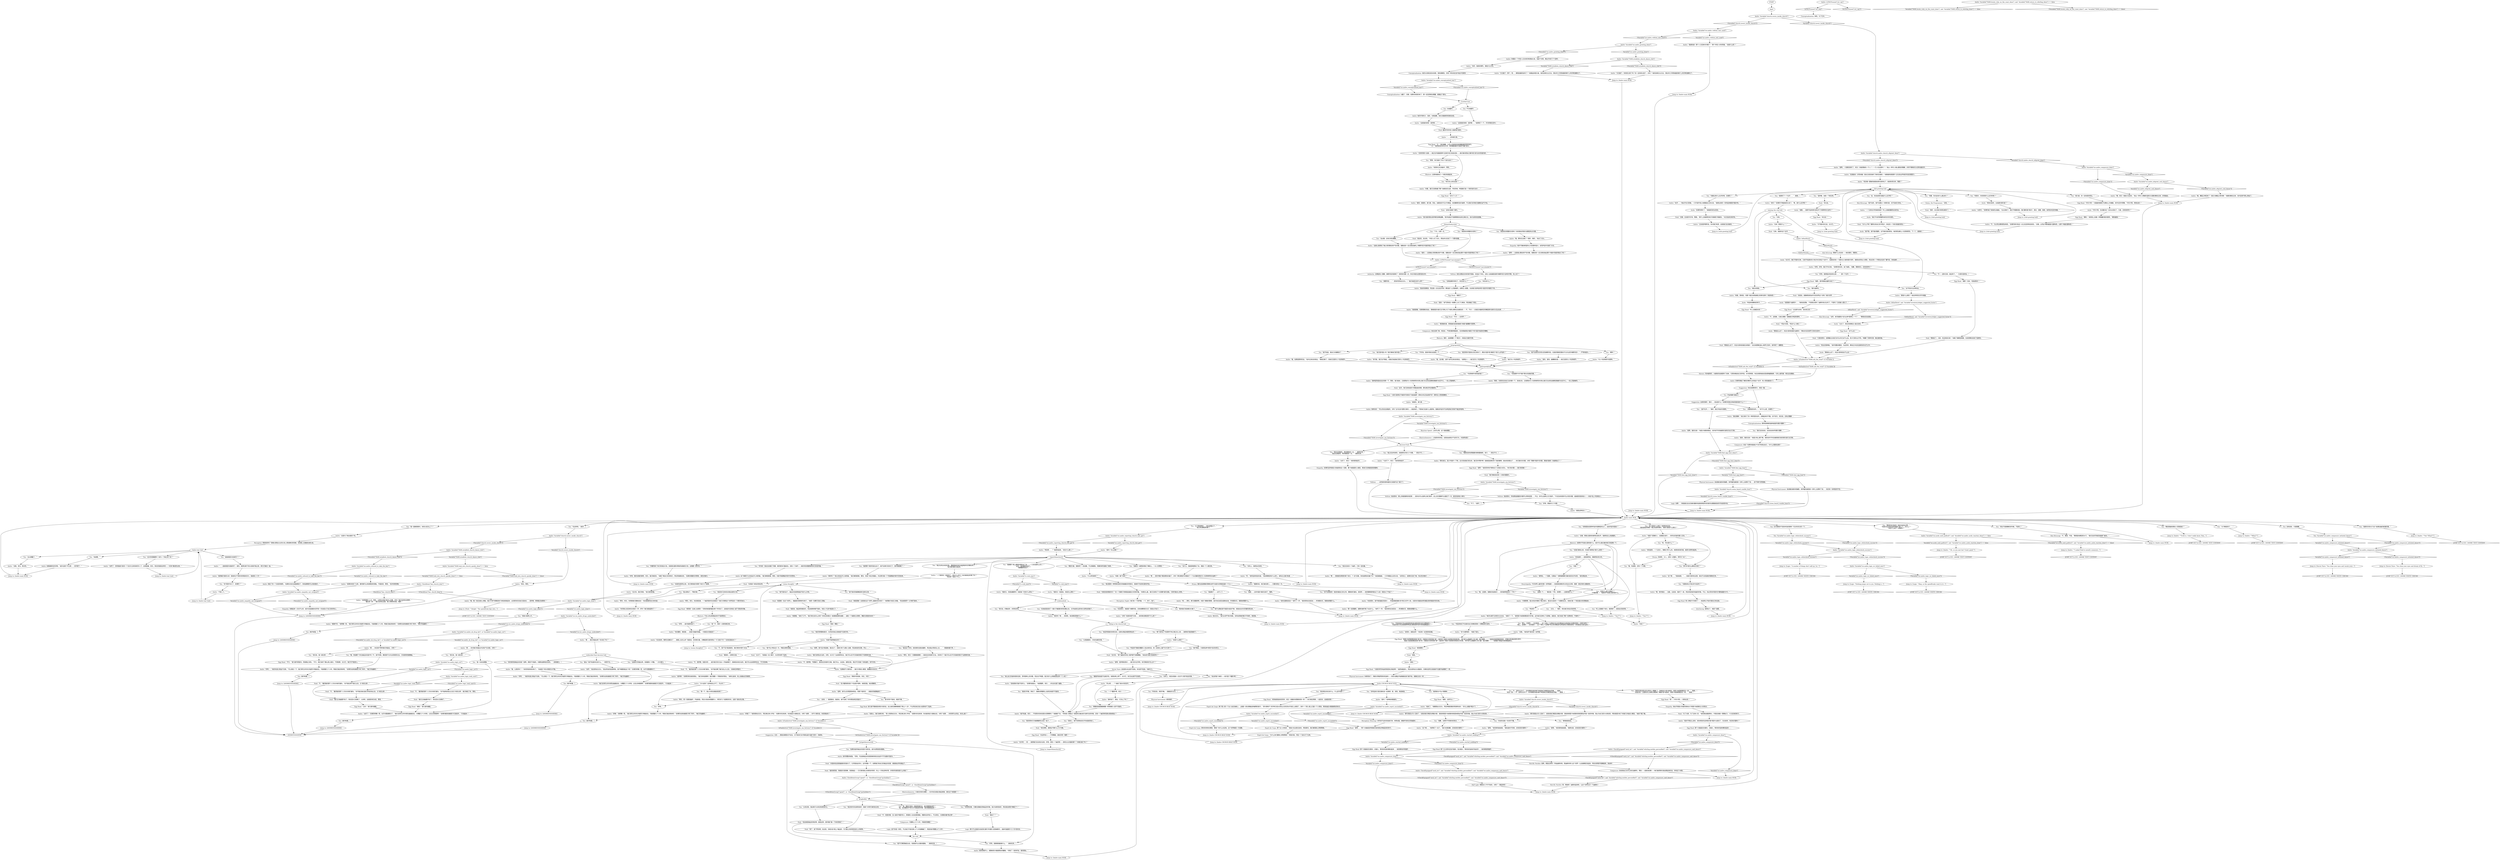 # ICE / ANDRE
# Talking to the speedfreaks' leader
# ==================================================
digraph G {
	  0 [label="START"];
	  1 [label="input"];
	  2 [label="Andre: “拜托，老兄。你得替我们跟她谈谈！”他试图掩饰自己的失望。"];
	  3 [label="Andre: “哦，那你见过她了？很好，很好。”他点了点头。"];
	  4 [label="Andre: “那……你对我们的副业并没有产生动摇，对吧？”"];
	  5 [label="You: “我想好了一个名字……”（继续。）"];
	  6 [label="Acele: “就像……我想不起来俱乐部名字了的那种失忆症吗？”"];
	  7 [label="Acele: “安德烈想多了，”拿着麦克的女孩说。"];
	  8 [label="Acele: “那就这么定了。欢迎大家来到极乐迪斯科！”舞池沐浴在紫罗兰色的光线中。"];
	  9 [label="You: “我们应该谈谈，应该谈谈你所谓的‘跳舞’。”"];
	  10 [label="Egg Head: “为我的伊苏林迪老铁团来点噪音啊！”他把音量调大，然后会意地点头看着你，仿佛你显然已经按捺不住要开始跳舞了一样。"];
	  11 [label="You: 也许事情并不是你听到的那样？花点时间分析一下。"];
	  12 [label="You: Variable[\"ice.andre_logic_whitecheck_success\"]"];
	  13 [label="Variable[\"ice.andre_logic_whitecheck_success\"]", shape=diamond];
	  14 [label="!(Variable[\"ice.andre_logic_whitecheck_success\"])", shape=diamond];
	  15 [label="You: “我一直都很想问，你的头发怎么了？”"];
	  16 [label="Jump to: [Andre: \"\"Mhm?\"\"]"];
	  17 [label="Egg Head: 那个大头青年还在盯着你，轻点着头，等待你的身体开始动作……他的期望很强烈……"];
	  18 [label="Andre: Variable[\"TASK.investigate_sea_fortress\"]"];
	  19 [label="Variable[\"TASK.investigate_sea_fortress\"]", shape=diamond];
	  20 [label="!(Variable[\"TASK.investigate_sea_fortress\"])", shape=diamond];
	  21 [label="drughubbo"];
	  22 [label="Noid: “归来，我喜欢这个名字。”"];
	  23 [label="Andre: IsTaskActive(\"TASK.ask_the_wind\")--[[ Variable[ ]]"];
	  24 [label="IsTaskActive(\"TASK.ask_the_wind\")--[[ Variable[ ]]", shape=diamond];
	  25 [label="!(IsTaskActive(\"TASK.ask_the_wind\")--[[ Variable[ ]])", shape=diamond];
	  26 [label="You: “据我所知他是不会离开的。他很会爬上爬下，伙计们，你们永远抓不住他的。”"];
	  27 [label="Andre: “什么样的麻烦？”"];
	  28 [label="Andre: “是啊，他可以在塔里爬来爬去。而那个程序员……她喜欢阳极舞曲吗？”"];
	  29 [label="Andre: “狂喜振动！非常卓越！我也已经安装好了新的压缩机！”他看着角落里那个正在发出声响的夺目的黑匣子。"];
	  30 [label="Andre: “再见，警官。”"];
	  31 [label="Andre: “我们还得花点时间把设备搬进去，大概要几个小时吧。之后过来看看啊！”安德烈朝其他瘾君子们招招手。“行动起来！”"];
	  32 [label="You: “爱凡客，你一定有很多想法。”"];
	  33 [label="Jump to: [club greeting hub]"];
	  34 [label="Jump to: [club greeting hub]"];
	  35 [label="Conceptualization: 他的头发相当有未来感，很有侵略性。你有一种未来应该*如此*的感觉……"];
	  36 [label="You: “哪种？”"];
	  37 [label="Egg Head: “大家只是想在不被惊吓的情况下放些磁带！那地方的正弦波很不好！那样没人愿意跳舞的。”"];
	  38 [label="Andre: “拜托老兄，至少*考虑*一下吧。这关系到我们的生命，我们的*梦想*啊！我相信如果你听了我的解释，就会改变看法了……你们喜欢问问题，对吧？警察*热爱*问问题，那就问我吧！你就明白了！”"];
	  39 [label="Egg Head: “佩里卡纳西斯教堂是有*爱*的！阳极音乐同样很有*爱*！我获得了佩里卡纳西斯老铁团的爱，*爱*是可以超越死亡的力量！我们跳舞！！！”他使劲地摇晃着录音机，好像在测试能否把它弄坏。\n“佩里卡纳西斯教堂是有*爱*的！阳极音乐同样很有*爱*！我获得了佩里卡纳西斯老铁团伙们的爱，*爱*是可以超越死亡的力量！我们跳舞！！！”他随着节奏猛烈地挥舞着拳头。"];
	  40 [label="Andre: “我本不想这么说的，但你用别的话来暗示我*真是*太差劲了。无论如何，你还有问题吗？”"];
	  41 [label="You: “他们是外国人吗？我打赌他们是外国人。”"];
	  42 [label="Andre: “他们令人*毛骨悚然*。”"];
	  43 [label="Andre: Variable[\"TASK.look_into_church_spooks_done\"] == false"];
	  44 [label="Variable[\"TASK.look_into_church_spooks_done\"] == false", shape=diamond];
	  45 [label="!(Variable[\"TASK.look_into_church_spooks_done\"] == false)", shape=diamond];
	  46 [label="Andre: “当然了，否则我就只是另一个没文化没有钱的穷人了。这很普遍，老兄。现在的我是这样的——*还有*激进的尖刺。”"];
	  47 [label="Andre: “不是二十。”"];
	  48 [label="Andre: Variable[\"church.ravers_inside_church\"]"];
	  49 [label="Variable[\"church.ravers_inside_church\"]", shape=diamond];
	  50 [label="!(Variable[\"church.ravers_inside_church\"])", shape=diamond];
	  51 [label="Jump to: [Savoir Faire: \"You close your eyes and vacate your...\"]"];
	  52 [label="Andre: “你知道的，一个主持人，喊喊口号什么的。他很有表演天赋。能把大家带动起来。”"];
	  53 [label="Andre: Variable[\"TASK.find_egg_beat\"]"];
	  54 [label="Variable[\"TASK.find_egg_beat\"]", shape=diamond];
	  55 [label="!(Variable[\"TASK.find_egg_beat\"])", shape=diamond];
	  56 [label="Andre: “嘿，老兄！很高兴见到你。”他以一种令人费解的温和方式朝你舞动过来，非常尴尬。"];
	  57 [label="Andre: “哦老兄！他是谁，你是怎么想的？”"];
	  58 [label="Jump to: [reportthinechurch]"];
	  59 [label="You: “老实话，好像还好。非常有灵性。”"];
	  60 [label="You: “教堂方面，我取得了一些进展，不过很缓慢。苏娜的研究遇到了麻烦。”"];
	  61 [label="Andre: “你就不能把她赶走吗？”"];
	  62 [label="Andre: “你是什么意思？”"];
	  63 [label="Egg Head: 爱凡客不敢相信你刚才说的话。这让他的演奏稍微慢了那么*一点*，不过然后他又如火如荼地干了起来。"];
	  64 [label="You: “这对你很重要吗？成为一个独立的个体？”"];
	  65 [label="You: “我不确定，只是把这种*感觉*告诉你而已。”"];
	  66 [label="You: “一个*蟹男*啊，老兄！！！”"];
	  67 [label="Andre: “我听到了，朋友，它怎么了吗？”"];
	  68 [label="Noid: “不。”戴项链的那个人冷冰冰地盯着你。“你不能再承诺过之后又‘改变主意’，我们相信了你，警官。”"];
	  69 [label="Andre: “太现代，”安德烈摇了摇他的尖脑袋。“也太讽刺了。我们不需要讽刺，我们要的是*真实*。真实、准确、美丽，如同狂欢后的清晨。”"];
	  70 [label="Egg Head: “硬核！”他的脸上挂着一种愚蠢的胜利微笑。“硬核最强！”"];
	  71 [label="Andre: “一个没有名字的秘密组织？听上去像是蟹男会说的话。”"];
	  72 [label="Noid: “为什么不呢？蟹男也有自己的*想法*，来自另一个意识层面的想法！”"];
	  73 [label="Andre: “可不能叫失忆症，伙计们。”"];
	  74 [label="Egg Head: “失忆症！”"];
	  75 [label="Andre: “那是什么意思？”他在砰砰的乐声中喊着。"];
	  76 [label="Noid: “没错，应该是*你*来，警探。”脖子上挂着黄色珠子的瘾君子看着你。“对正弦波也有好处。”"];
	  77 [label="You: “麻醉剂狂……”（若有所思地点点头。）“我们到底在说什么啊？”"];
	  78 [label="Noid: “这地方就是个粪坑。”"];
	  79 [label="You: “别再装模作样的了。你在说什么？”"];
	  80 [label="Physical Instrument: 你感觉到了，阳极与阴极贯穿你的身体——你的大脚趾开始随着低音打着节拍，就像在试水一样……"];
	  81 [label="You: “我没明白你在说什么。什么是*老铁*？”"];
	  82 [label="You: “你听起来只是在随机说一些事情：爱、老铁、制造噪音。”"];
	  83 [label="Jump to: [Andre CHURCH BEAT HUB]"];
	  84 [label="Jump to: [Andre CHURCH BEAT HUB]"];
	  85 [label="Andre: “在那里要小心点，警官。记得告诉我们是怎么回事，好吗？我们会待在这里的。”\n“像往常一样——我们会待在这里。耐心地等待消息。哦耶！”"];
	  86 [label="Jump to: [Andre main HUB]"];
	  87 [label="Jump to: [Andre main HUB]"];
	  88 [label="ANDREENDSHERE"];
	  89 [label="Andre: Variable[\"ice.andre_empathy_not_resigned\"]"];
	  90 [label="Variable[\"ice.andre_empathy_not_resigned\"]", shape=diamond];
	  91 [label="!(Variable[\"ice.andre_empathy_not_resigned\"])", shape=diamond];
	  92 [label="Andre: “哦，哦！你应该拿上钥匙。我们不得不把教堂的门用挂锁锁起来，以防更多的流浪汉混进去……诺伊德，把钥匙交给警官！”"];
	  93 [label="You: “你*究竟*多大了，安德烈？”"];
	  94 [label="You: “苏娜同意了你们的夜店计划，但我答应要先帮她完成她的计划，这需要一些时间。”"];
	  95 [label="You: “没什么，我就是随便走了走，里面一个人都没有。”"];
	  96 [label="Jump to: [Andre main HUB]"];
	  97 [label="Suggestion: 记住——那座岛哪里也不会去。又不是说它会*扬帆远航*或者*消失*。别紧张。"];
	  98 [label="Egg Head: “哦耶！归来，*回到原地*！”"];
	  99 [label="Jump to: [Logic: \"Okay, so the speedfreaks want to st...\"]"];
	  100 [label="Andre: “呃……拜托，那只是蟹男啊。你是个勇敢的警察，或许你应该回去跟他谈谈。弄清楚状况，看看他想要什么。”"];
	  101 [label="Andre: 他环顾整间帐篷。“哎呀，可这座毒品实验室是维持夜总会运作*不可或缺*的部分。”"];
	  102 [label="You: “她不喜欢阳极舞蹈俱乐部的主意。”"];
	  103 [label="Andre: “不，诺伊德。他是对的……或许我们的方法从一开始就错了。我相信会有办法的，我们可以达成某种协议，不打扰到她。”"];
	  104 [label="You: “我不太确定是不是因为低音不够，但我会去问问苏娜的想法的。”"];
	  105 [label="Egg Head: 男人神秘兮兮地笑了——他选择让节拍代替自己的话语。"];
	  106 [label="Andre: “是啊——这是侵占教会财产的问题。我敢说你一定注意到海边那片*毒枭*的废弃窝点了吧？”"];
	  107 [label="Egg Head: “不行。”爱凡客环顾室内，笑容随之消失。“不行，咱们说好了要以真心相对，干得纯粹。伙计们，咱们可不能变心。”"];
	  108 [label="Egg Head: “认命！”爱凡客叫嚷着。"];
	  109 [label="You: “等一下，我以为现在就能拿到呢？”"];
	  110 [label="You: “苏娜，你对此有什么看法吗？”"];
	  111 [label="Noid: “你是说，就像德洛莉丝时代的世界这个词吗？极乐世界……”"];
	  112 [label="Acele: “但是极乐*迪斯科*……”她有些犹豫。“不是很古怪吗？迪斯科有点过时了，不是吗？已经被人遗忘了。”"];
	  113 [label="Egg Head: “听上去像是未来！”"];
	  114 [label="Andre: “现在唯一要做的就是给俱乐部命名了。能请你赏光吗，警探？”"];
	  115 [label="Andre: “我为我的朋友诺伊德的臭嘴道歉。*我*知道这不是跟警察说话的正确方式。他对当局有些抵触。”"];
	  116 [label="Andre: “更遗憾的是，那里面的混混和瘾君子都是*最糟糕*的那种。”"];
	  117 [label="Egg Head: “爱是硬核！”"];
	  118 [label="You: “抱歉，法律并不同意你的观点。”"];
	  119 [label="prepreprebuh"];
	  120 [label="You: “我不知道，我自己也嗑糊涂了……”"];
	  121 [label="Jump to: [Andre: \"\"Yes?\"\"]"];
	  122 [label="Andre: “那可真是太令人沮丧了。当我说我们期望法律能对爱、团结和佩里卡纳西斯老铁团更加开放一些的时候，我以为自己是为大家说的。特别是因为有了你我们才能进入教堂。”他四下看了看。"];
	  123 [label="Jump to: [Andre main HUB]"];
	  124 [label="Andre: “我跟你说，他们就在那儿……只要你再去一次。”"];
	  125 [label="Andre: Variable[\"TASK.investigate_sea_fortress\"]"];
	  126 [label="Variable[\"TASK.investigate_sea_fortress\"]", shape=diamond];
	  127 [label="!(Variable[\"TASK.investigate_sea_fortress\"])", shape=diamond];
	  128 [label="You: “我把那个程序员赶出去了，她不会再打扰你们了。是时候跳舞了！”"];
	  129 [label="Andre: “真的吗？”他从未如此开心地笑着。“我们都很感激，警官。你是个真正的盟友，并且预示着一个*阳极舞曲*新时代的到来。”"];
	  130 [label="Noid: “你真是个疯狂的狗杂种。”"];
	  131 [label="Andre: “又见面了。你改变主意了吗？你一定改变主意了，对吗？”他的发梢又尖又白，漂白剂几乎把他面前镜子上的牙刷溶解光了。"];
	  132 [label="You: “从表面看来，只有劝诫和祈祷。”"];
	  133 [label="Noid: “凡客说得对，如果嫌太长他们也可以叫它永不止战。至少它很与众不同，*唤醒*了某种东西，象征着凯旋。”"];
	  134 [label="You: 开始用脚打着拍子。"];
	  135 [label="Andre: 他的手掌有力，湿润，也很温暖。他在试着展现和激发自信。"];
	  136 [label="You: “我之后会考虑的，但我想先问你几个问题。”（现在不行。）"];
	  137 [label="Andre: “就是这种劲头！”"];
	  138 [label="Esprit de Corps: 那个女人对他说：“很高兴在这里见到你，特别顾问。我们都很担心荣誉警督。”"];
	  139 [label="Andre: “是啊。”他忧郁地耸耸肩。“我想也是，还有别的问题吗？”"];
	  140 [label="Andre: Variable[\"ice.andre_refused_to_take_the_key\"]"];
	  141 [label="Variable[\"ice.andre_refused_to_take_the_key\"]", shape=diamond];
	  142 [label="!(Variable[\"ice.andre_refused_to_take_the_key\"])", shape=diamond];
	  143 [label="Andre: “我想展示我的头发：我他妈才不管你觉得我有多大，我就是二十岁！”"];
	  144 [label="Andre: “嗯……但她就在那里的某个地方，*一定*没错。你检查那些机器了吗？”他歪着脑袋，一只手摸着尖尖的头发。“总而言之，如果你见到了她，务必告诉我们……”"];
	  145 [label="Andre: Variable[\"ice.andre_logic_wc_failed_once\"]"];
	  146 [label="Variable[\"ice.andre_logic_wc_failed_once\"]", shape=diamond];
	  147 [label="!(Variable[\"ice.andre_logic_wc_failed_once\"])", shape=diamond];
	  148 [label="Logic: 那只不过是因为你经常沉醉于所谓的‘优质麻醉剂’。戒掉可能要花*几个月*的时间。"];
	  149 [label="Composure: 说话？如果你能通过*行动*来表达自己，为什么还要说话呢？"];
	  150 [label="decision1hub"];
	  151 [label="Kim Kitsuragi: 警督什么也没说——他在看你，观察你。"];
	  152 [label="Noid: “*而且*还短。*而且*让人难忘！”"];
	  153 [label="Kim Kitsuragi: “当然，他可能要在*复仇女神*里挣扎一下了……”警督自言自语到。"];
	  154 [label="You: “我不打算把她赶出去，但是我可以试着说服她。”（继续任务。）"];
	  155 [label="Jump to: [Andre: \"\"Oh, so you met her? Good, good.\"\"]"];
	  156 [label="Egg Head: 那个大脑袋还在看你，点着头，等待你的身体舞动起来……"];
	  157 [label="Jump to: [Andre main HUB]"];
	  158 [label="Andre: “真的吗？嗯……有意思。他在教堂里做什么？”"];
	  159 [label="You: “别担心，我不觉得他会在乎你或者其他人。”"];
	  160 [label="Rhetoric: 不走心的出售看起来并不值得购买。"];
	  161 [label="Physical Instrument: 感觉很好。"];
	  162 [label="Andre: Variable[\"ice.andre_altgreet_cool_dance\"]"];
	  163 [label="Variable[\"ice.andre_altgreet_cool_dance\"]", shape=diamond];
	  164 [label="!(Variable[\"ice.andre_altgreet_cool_dance\"])", shape=diamond];
	  165 [label="Andre: “你好，我是安德烈，很高兴认识你。”"];
	  166 [label="Composure: 他往后靠了靠，用坚定、严肃的眼神看着你，任你想象那些*瘾君子*和*混混*到底有多糟糕。"];
	  167 [label="Andre: “我就知道！那个人又回来问问题了！”那个年轻人对你笑着。“会是什么呢？”"];
	  168 [label="Jump to: [ANDREENDSHERE]"];
	  169 [label="You: “老实说，我一直在想……”"];
	  170 [label="Noid: “不。”戴项链的那个人冷冰冰地盯着你。“你不能在掏光我们所有的钱之后。又‘改变主意’。”"];
	  171 [label="Egg Head: “相信！”爱凡客叫嚷着。"];
	  172 [label="You: [离开帐篷。]"];
	  173 [label="You: “去做你们的副业吧，但我要分一杯羹。”（允许建立。）"];
	  174 [label="Andre: “哦，认真的吗？！”你的笑容渐渐消失了。“你就是个彻头彻尾的大坏蛋。”"];
	  175 [label="club greeting hub"];
	  176 [label="You: （观察他的动作。）“你干什么呢，安德烈？”"];
	  177 [label="Andre: “还有阿西尔·伯格——她正在外面做某种*正经的*前卫音波试验——我们喜欢把自己看作是‘音乐派对的组织者’。”"];
	  178 [label="Andre: “我很遗憾，但事情确实如此。遗憾是因为我们正打算让马丁内斯以拥有全加姆洛克——不，不对——全瑞瓦肖最疯狂的舞蹈俱乐部的方式出名呢……”"];
	  179 [label="Andre: “警官，你真的应该自己去判断一下。但请记住，正是那些令人毛骨悚然的东西让我们无法将这座教堂重建为社区中心，一处心灵避难所。”"];
	  180 [label="You: “好吧，那就问几个问题……”"];
	  181 [label="You: “教堂的状况如何？我还没进去过呢。”\n“阿西尔告诉我说诺伊德把门锁上了。为什么？”\n“你在门上挂了一把锁吗？”"];
	  182 [label="Jump to: [Andre CHURCH BEAT HUB]"];
	  183 [label="Andre: “嗯……但你*确实*看到那些机器了，对吗？那在教堂中间摆成了一个仪式圈的那些令人毛骨悚然的水盆呢？”"];
	  184 [label="Andre: “哦老兄，你是指蟹男吗！他是谁？你有什么想法？”"];
	  185 [label="Andre: IsTHCPresent(\"art_cop\")"];
	  186 [label="IsTHCPresent(\"art_cop\")", shape=diamond];
	  187 [label="!(IsTHCPresent(\"art_cop\"))", shape=diamond];
	  188 [label="Andre: Variable[\"ice.andre_greeting_done\"]"];
	  189 [label="Variable[\"ice.andre_greeting_done\"]", shape=diamond];
	  190 [label="!(Variable[\"ice.andre_greeting_done\"])", shape=diamond];
	  191 [label="You: “爱凡客是什么情况？我想和他谈谈。”\n“我知道诺伊德有一套正弦波的理论，但爱凡客是什么情况？”"];
	  192 [label="You: “关于那座教堂……我去查看过了。”\n“我又来谈教堂的事了。”"];
	  193 [label="Jump to: [Andre main HUB]"];
	  194 [label="Noid: “对我来说这是我最喜欢的部分了。化学是如此伟大，此外想象一下，如果我们有自己的毒品实验室，就能做出所有毒品了。”"];
	  195 [label="You: “我*可以*再去试一次，带着法律的铁锤。”"];
	  196 [label="Andre: “不，诺伊德。不要锤子。我肯定还有替代方案。我们可以，比如说，做笔交易，答应不打扰她？你知道的，和平共存。”"];
	  197 [label="You: “在她完成研究之前，你们得和她共享那个地方几个星期。”"];
	  198 [label="You: “我没有时间去感觉良好，我是个非常忙碌的执法官。”"];
	  199 [label="Noid: “看到了？”"];
	  200 [label="Andre: Variable[\"TASK.locate_ruby_on_the_coast_done\"]  and  Variable[\"TASK.return_to_whirling_done\"] == false"];
	  201 [label="Variable[\"TASK.locate_ruby_on_the_coast_done\"]  and  Variable[\"TASK.return_to_whirling_done\"] == false", shape=diamond];
	  202 [label="!(Variable[\"TASK.locate_ruby_on_the_coast_done\"]  and  Variable[\"TASK.return_to_whirling_done\"] == false)", shape=diamond];
	  203 [label="Kim Kitsuragi: “不，警探。不是。”警督望向教堂的大门。“我们应该尽快赶到褴褛飞旋去。”"];
	  204 [label="Andre: “是的——这是被占领的教会财产问题。我敢说你一定注意到海边那片*毒枭*的废弃窝点了吧？”"];
	  205 [label="You: “听起来他们不会喜欢自己的教堂里有一间舞蹈俱乐部的。”"];
	  206 [label="soona thoughts"];
	  207 [label="dec hub"];
	  208 [label="undecided final decision hub"];
	  209 [label="Noid: “不。”戴项链的那个人冷冰冰地盯着你。“你不能在榨干我们之后，又‘改变主意’。”"];
	  210 [label="Andre: “好嘞！”他咧嘴一笑。“我们得花点时间才能把行李搬进去。可能需要几个小时。等我们搞定再来吧！”安德烈向其他瘾君子挥了挥手。“咱们开始搬吧！”"];
	  211 [label="Acele: “我们不会同意蟹男说的任何东西的。”"];
	  212 [label="Andre: 安德烈跳起了癫狂的舞步以庆祝这个名字，有人把音量调大了。"];
	  213 [label="You: 与他握手。"];
	  214 [label="Andre: “这是我的老铁：诺伊德……”"];
	  215 [label="Volition: 他在试图迎合你的保守程度。在他这个年纪，没有人会板着脸使用*麻醉剂狂*这样的字眼，别上当了！"];
	  216 [label="You: “我会去调查的。再多跟我说一点。”（接受任务。）\n“我会去调查的。再多跟我说一点。”（接受任务。）"];
	  217 [label="Empathy: 安德烈显然很高兴你能把他当一回事，整个帐篷里的人都是，男孩们交换着愉悦的眼神。"];
	  218 [label="Volition: 他说得对，那么多疑惑都有待回答……但你也可以选择让他们离开。这么多问题都可以留到下一次，甚至找其他人再问。"];
	  219 [label="You: “不，这样太过分了。任何理智的组织都不希望他们的教堂如此荒唐。”（继续。）\n“转念一想——不，这样太过分了。任何理智的组织都不希望他们的教堂如此荒唐。”（继续。）"];
	  220 [label="Noid: “为了大家，为了全体人员。”他的朋友握紧拳头，手里还拿着一把螺丝刀，十分支持的样子。"];
	  221 [label="Jump to: [Logic: \"A number of things don't add up. Le...\"]"];
	  222 [label="Andre: “哼。”他听起来有些失望。“但如果教堂有什么变化，请务必让我们知道……”"];
	  223 [label="You: “好消息！我设法说服了苏娜，她同意你们搬进去，但有一个条件——她的项目需要借用你们的扬声器。”"];
	  224 [label="Andre: “但他很有可能不安好心。”安德烈摇摇头。“他是蟹男，老兄……对社会也是个威胁。”"];
	  225 [label="Noid: “真遗憾！在这个世界上，我最喜欢那两样东西了。”他把一包螺钉丢进工具箱。"];
	  226 [label="justgetthisoverwith"];
	  227 [label="Noid: “不，但是你看，没人喜欢*喝酒*的人，醉酒的人总会招惹事端，想要攻击所有人。不过现在，大家都会嗑*思必得*……”"];
	  228 [label="You: “现在不是跳舞的好时候，不是吗？”"];
	  229 [label="You: “教堂里面的那些人究竟是谁？”"];
	  230 [label="Andre: “没错，那是立国党的美特拉语名字。我感觉这么说挺酷的。”"];
	  231 [label="Empathy: 他并不像他希望你认为的那样高兴，反而声音中充满了关切。"];
	  232 [label="Jump to: [ANDREENDSHERE]"];
	  233 [label="Andre: “拜托，把一切都准备好，开始制造，然后分发给有需要的人，得花好几个星期的时间。这是个漫长的过程。”"];
	  234 [label="Andre: “不，它必须比硬核更加响亮。”安德烈意识到这一点之后显得有些担忧。“没错，必须必*硬核最强*还要响亮，比那个场面还要响亮！”"];
	  235 [label="Jump to: [club greeting hub]"];
	  236 [label="Esprit de Corps: 那你的老铁在哪里，警探？你什么也没有。这个世界都是一片寂静。"];
	  237 [label="Andre: “你看，我们已经跑遍了整个加姆洛克北部，寻找场地，希望能打造一个新的音乐派对……”"];
	  238 [label="Noid: “我会的，执法官。”年轻人点了点头，把钻夹头扔进了一个塑料容器。"];
	  239 [label="Esprit de Corps: 两个男人和一个女人站在海滩上，上面是一排长期被战争摧残的房子。“菲尔德电气”的字样已经从世纪之交的滨水开发区上剥落了。其中一个男人肩上扛着一个小男孩。男孩抬起头看着褪色的标识。"];
	  240 [label="You: “事情就是如此。”"];
	  241 [label="Andre: “这个嘛……”他停顿了一会了。“我们也很抱歉，还有别的问题吗？”"];
	  242 [label="Andre: Variable[\"ice.andre_composure_initiated_dance\"]"];
	  243 [label="Variable[\"ice.andre_composure_initiated_dance\"]", shape=diamond];
	  244 [label="!(Variable[\"ice.andre_composure_initiated_dance\"])", shape=diamond];
	  245 [label="Andre: “是的，是的。最糟糕的是——他们还很令人*毛骨悚然*。”"];
	  246 [label="Jump to: [Andre hair hub]"];
	  247 [label="You: “实际上，他告诉我他一点也不介意开夜店的事。”"];
	  248 [label="Andre: Variable[\"ice.andre_composure_done\"]"];
	  249 [label="Variable[\"ice.andre_composure_done\"]", shape=diamond];
	  250 [label="!(Variable[\"ice.andre_composure_done\"])", shape=diamond];
	  251 [label="Electrochemistry: 上岛是你的命运，这是自由意志产生的行为。对选择说是！"];
	  252 [label="You: “那*你*是怎么跟他交流的？”"];
	  253 [label="Jump to: [Andre main HUB]"];
	  254 [label="Andre: Variable[\"church.soona_heard_rumble_hum\"]"];
	  255 [label="Variable[\"church.soona_heard_rumble_hum\"]", shape=diamond];
	  256 [label="!(Variable[\"church.soona_heard_rumble_hum\"])", shape=diamond];
	  257 [label="You: “我就……过来*报告*我的见闻了，蟹男。”"];
	  258 [label="You: “她*非常*不喜欢，极其不屑。”"];
	  259 [label="Noid: “现在想想，我想这不算什么*大*问题。”"];
	  260 [label="You: “好吧……或许我感觉到了。”"];
	  261 [label="Noid: “但这就是毒品的用处啊。就是这样。是时候扩展一下你的思维了！”"];
	  262 [label="Jump to: [Andre CHURCH BEAT HUB]"];
	  263 [label="Andre: “你知道的——就是美特拉。跟美特拉有关的。”"];
	  264 [label="You: （点头。）“很好，现在我们来谈点别的吧。”"];
	  265 [label="You: “这太愚蠢了。”"];
	  266 [label="Noid: “不。”戴项链的那个人冷冰冰地盯着你。“你不能在瞒了我们这么久之后，又继续压榨我们。”"];
	  267 [label="Andre: “50%如何？这样相当公平了，可以吗？”"];
	  268 [label="Suggestion: 这感觉很好，很对……但这是什么？安德烈究竟在用他的肢体做*什么*？！"];
	  269 [label="Interfacing: 我明白了。他是个谜题。"];
	  270 [label="Andre: “令人*毛骨悚然*的那种。”"];
	  271 [label="You: “*闹鬼事件*并不属于警方的调查范围。”"];
	  272 [label="Andre: CheckEquipped(\"neck_tie\")  and  Variable[\"whirling.necktie_personified\"]  and  Variable[\"ice.andre_composure_said_dance\"]"];
	  273 [label="CheckEquipped(\"neck_tie\")  and  Variable[\"whirling.necktie_personified\"]  and  Variable[\"ice.andre_composure_said_dance\"]", shape=diamond];
	  274 [label="!(CheckEquipped(\"neck_tie\")  and  Variable[\"whirling.necktie_personified\"]  and  Variable[\"ice.andre_composure_said_dance\"])", shape=diamond];
	  275 [label="Andre: Variable[\"ice.andre_esprit_succeeded\"]"];
	  276 [label="Variable[\"ice.andre_esprit_succeeded\"]", shape=diamond];
	  277 [label="!(Variable[\"ice.andre_esprit_succeeded\"])", shape=diamond];
	  278 [label="Andre: Variable[\"ice.acele_noid_padlock\"]  and  Variable[\"ice.andre_acele_reaction_done\"] == false"];
	  279 [label="Variable[\"ice.acele_noid_padlock\"]  and  Variable[\"ice.andre_acele_reaction_done\"] == false", shape=diamond];
	  280 [label="!(Variable[\"ice.acele_noid_padlock\"]  and  Variable[\"ice.andre_acele_reaction_done\"] == false)", shape=diamond];
	  281 [label="Andre: CheckItemGroup(\"speed\")  or  CheckItemGroup(\"pyrholidon\")"];
	  282 [label="CheckItemGroup(\"speed\")  or  CheckItemGroup(\"pyrholidon\")", shape=diamond];
	  283 [label="!(CheckItemGroup(\"speed\")  or  CheckItemGroup(\"pyrholidon\"))", shape=diamond];
	  284 [label="Acele: “伙计们，我们不能叫归来。已经不知道有多少地方叫归来这个名字了。加姆洛克有一个康米主义者的娱乐场所，我朋友经常出入那里，而且还有一个特别出名的广播节目，你知道的……”"];
	  285 [label="Jump to: [Andre: \"\"I asked Noid to install a measure...\"]"];
	  286 [label="Jump to: [Andre: \"\"Truth is, I don't really know. Non...\"]"];
	  287 [label="Andre: “他是个安静的人，主要通过音乐……和司仪的身份跟人交流。”"];
	  288 [label="You: “是啊，我*无法*驱逐她。我试过了，但她引用了过路人法案，而且她说的没错，所以……”"];
	  289 [label="Andre: “我们会想出办法的，对吧，伙计们？达成某种协议，我们可以在不打扰她的情况下经营俱乐部。”"];
	  290 [label="Andre: 他笑得很开心，就像他的大脑袋朋友的翻版。“好极了！祝你好运，我的朋友。”"];
	  291 [label="Noid: “真是遗憾！这是我在这个世界上最喜欢的东西了！”他把锤子扔回工具箱。“而且她竟然*一点*都不喜欢。”"];
	  292 [label="Drama: 像你这般勇敢的警察当然不会因为恐惧就逃避一个凡人！"];
	  293 [label="Noid: “没关系，”那个偏执的年轻人粗声粗气地嘟囔着。“他会成为我们的麻烦吗？”"];
	  294 [label="Andre: “你会懂的，相信我……当我们准备好装备，一切就会水涨船高了……”"];
	  295 [label="Savoir Faire: 这些家伙永远抓不到他。你也抓不到他。无能为力。"];
	  296 [label="Andre: “别担心。我们会解决的。”男人热情地点点头，然后凑过来小声说：“如果共存没有用，你总能用武力请她出去，对吧？如果……你觉得可以的话。你怎么看？”"];
	  297 [label="Andre: “感激不尽。”他咧嘴一笑。“我们得花点时间才能把行李搬进去。可能需要几个小时。等我们搞定再来吧！”安德烈向其他瘾君子挥了挥手。“咱们开始搬吧！”"];
	  298 [label="Noid: “得了，放下矜持吧，执法官。你绝对会*爱上*毒品的，它们能让你获得至高无上的感觉。”"];
	  299 [label="Andre: “你说？”"];
	  300 [label="Andre: “美特拉。一个国家。在蒙迪？”他眯着眼睛打量你是否在开玩笑。“就在蒙迪洲。”"];
	  301 [label="Andre hair hub"];
	  302 [label="Jump to: [soona thoughts]"];
	  303 [label="Andre: Variable[\"ice.ice_andre_drugs_undecided\"]"];
	  304 [label="Variable[\"ice.ice_andre_drugs_undecided\"]", shape=diamond];
	  305 [label="!(Variable[\"ice.ice_andre_drugs_undecided\"])", shape=diamond];
	  306 [label="You: [离开帐篷。]"];
	  307 [label="Acele: “叶科卡塔，生态重灾区？这也太变态了，凡客。还有别的吗？”"];
	  308 [label="You: “极乐迪斯科。”"];
	  309 [label="Andre: “……还有爱凡客。”"];
	  310 [label="Egg Head: “还为了人才！”"];
	  311 [label="Egg Head: “瘾君子！”"];
	  312 [label="Perception: 那是斑秃吗？很难从那些尖尖的头发上得到确切的答案，但他看上去像是在掉头发。"];
	  313 [label="Jump to: [Noid: \"\"Alright.\" The speedfreak dips into...\"]"];
	  314 [label="Andre: “好吧，做你该做的事吧，老兄，我们相信你。”他看了看自己的老铁们，然后笑着看向你。“如果你需要任何帮助，请告诉我们。”"];
	  315 [label="Andre: CheckEquipped(\"neck_tie\")  and  Variable[\"whirling.necktie_personified\"]  and  Variable[\"ice.andre_composure_said_dance\"]"];
	  316 [label="CheckEquipped(\"neck_tie\")  and  Variable[\"whirling.necktie_personified\"]  and  Variable[\"ice.andre_composure_said_dance\"]", shape=diamond];
	  317 [label="!(CheckEquipped(\"neck_tie\")  and  Variable[\"whirling.necktie_personified\"]  and  Variable[\"ice.andre_composure_said_dance\"])", shape=diamond];
	  318 [label="Half Light: 稍微动几下吓不到你，对吧？！跳起来吧！"];
	  319 [label="Andre: “嗯，有时候会……当我，比如说，我绊了一跤，然后闯进他的地盘的时候。不过，你必须先听很多句*硬核最强*才行。”"];
	  320 [label="Andre: “然后呢……？”他紧张起来。“发生什么事儿？”"];
	  321 [label="Andre: “但你没跟他说话？”他哼了一声。“我觉得你应该回去——弄清楚状况，看看他想要什么。”"];
	  322 [label="Andre: “也许吧……呃……我想我们总会有办法的。好吧，那另一个幽灵呢——穿老太太衣服的那个？你看见她了吗？”"];
	  323 [label="You: “看来我们找到解决方案了。”"];
	  324 [label="Andre: “是啊，诺伊德说得对……我们言归正传吧。你打算拿他*怎么办*？”"];
	  325 [label="You: “想要抓到能像蜘蛛蟹一样爬墙的人是不可能的。”"];
	  326 [label="You: “我太害怕了，不敢问她……”"];
	  327 [label="You: “在我们继续之前，你说的*美特拉*是什么意思？”"];
	  328 [label="Jump to: [Andre: \"\"Yes?\"\"]"];
	  329 [label="You: “然后呢？”"];
	  330 [label="You: “你说得对，他就是个麻醉剂狂。还有他攀爬的方式！真是太可怕了。”"];
	  331 [label="Andre: “太好了！”安德烈咧嘴一笑，似乎问题就解决了。“我们还得花点时间把设备搬进去，大概要几个小时吧。之后过来看看啊！”安德烈朝其他瘾君子们招招手。“行动起来！”"];
	  332 [label="Andre: “那……我们的副业呢？你决定了吗？”"];
	  333 [label="Andre: “当然！”他会意地点点头。“我当然说的是酒吧啦，我干嘛要提起这个呢？”安德烈咧嘴一笑，似乎问题就解决了。"];
	  334 [label="Jump to: [ANDREENDSHERE]"];
	  335 [label="You: “阿西尔，你觉得用什么名字好呢？”"];
	  336 [label="naming the club hub"];
	  337 [label="You: “永不和复仇女神休战。”"];
	  338 [label="Acele: “那就这么定了。欢迎大家来到永不止战！”"];
	  339 [label="Andre: “是啊，我的兄弟！”他高兴地跳来跳去，动作却不时地被俱乐部的闪光灯打断。"];
	  340 [label="Conceptualization: 太蠢了。没错，如果未来真的来了，那一定显得相当愚蠢，就像这个家伙。"];
	  341 [label="Andre: “是的，谢谢你，爱凡客。而且，加姆洛克不乏才华横溢、未经雕琢的音乐磁带，不过我们在场馆方面确实运气不佳。”"];
	  342 [label="Andre: “我说的是教堂。而且我一点也没在夸张！哪怕是个心灵避难所，如果无人看管，也会吸引各种各样的*混混*和*瘾君子*的。”"];
	  343 [label="andrespookyhub"];
	  344 [label="You: “你刚提到说某种传道书是教堂的主人。这些传道书是谁？”"];
	  345 [label="Noid: “我打赌他肯定有一大堆问题要问。”"];
	  346 [label="Andre: “团结！”"];
	  347 [label="Andre: “说得对，就是这样！”他没有一丝讽刺地说着。"];
	  348 [label="Andre: Variable[\"ice.andre_esprit_succeeded\"]"];
	  349 [label="Variable[\"ice.andre_esprit_succeeded\"]", shape=diamond];
	  350 [label="!(Variable[\"ice.andre_esprit_succeeded\"])", shape=diamond];
	  351 [label="Egg Head: “哦耶，当然可以！”"];
	  352 [label="Andre: “他来了。”他朝朋友点点头，然后带着狡黠的笑容转向你：“你马上就能*明白*了。”"];
	  353 [label="Andre: Variable[\"ice.andre_logic_whitecheck_success\"]"];
	  354 [label="Variable[\"ice.andre_logic_whitecheck_success\"]", shape=diamond];
	  355 [label="!(Variable[\"ice.andre_logic_whitecheck_success\"])", shape=diamond];
	  356 [label="You: “不好说，我有时候也会放纵一下……”"];
	  357 [label="doing in the church hub"];
	  358 [label="Composure: 你觉得自己也可以来点迪斯科，等到——或者说如果——他们能把俱乐部运营起来的话。你有这个本事。"];
	  359 [label="Physical Instrument: 音波撞击着你的胸腔，扬声器的装配使一切听上去更好了些……但*节奏*仍然很弱。"];
	  360 [label="Logic: 如果……你能通过这台压缩机重新改道首席程序员的麦克设置接收到的可怕音频冲击。"];
	  361 [label="You: “她不喜欢这个，毒品实验室更是起不到什么作用。”"];
	  362 [label="Noid: “我的意思是，阳极音乐是很棒，但是毒品——它们真的能让你感觉非常好。你上一次有这种非常、非常好的感觉是什么时候？”"];
	  363 [label="You: “嗨，要是手里有一两瓶啤酒的话，谁还需要毒品呢？”\n“嗨，当你要探寻*阿尔古*的秘密的时候，谁还需要毒品呢？”"];
	  364 [label="Rhetoric: 这意味着他们一个都没有搞起来。"];
	  365 [label="Andre: “如果你改变了主意，随时都可以来拿教堂的钥匙。不着急的，警官。”他冲你眨眨眼。"];
	  366 [label="You: “那个房顶之下有某种不祥之事正在上演……我想他可能是嗑药了。”"];
	  367 [label="You: “我一向说话算数。”"];
	  368 [label="You: “你的意思是毒品实验室？是啊，那是不可能的。你要知道那是违法的。”（拒绝建立。）"];
	  369 [label="Andre: “诺伊德！”安德烈转向他的朋友。“我们讲讲道理吧！我们需要一个警局的好朋友。”他转过身来，脸上挂着灿烂的微笑。"];
	  370 [label="You: [离开帐篷。]"];
	  371 [label="You: “金，你会给俱乐部起什么名字呢？”"];
	  372 [label="Andre: “而且还很神秘。”他环视整间教堂，与此同时，舞池正沐浴在蓝紫色的光芒之中。"];
	  373 [label="You: 不与他握手。"];
	  374 [label="Andre main HUB"];
	  375 [label="Volition: ……这种喜悦意味着你已经接手这个案子了。"];
	  376 [label="Andre: “太好了，老兄！”他热情地拍手。"];
	  377 [label="You: “先这样吧。”[离开。]"];
	  378 [label="Empathy: 他看起来一点也不认命，或许在指望着你迟早有一天会屈从于自己的好奇心。"];
	  379 [label="Andre: Variable[\"church.ravers_inside_church\"]"];
	  380 [label="Variable[\"church.ravers_inside_church\"]", shape=diamond];
	  381 [label="!(Variable[\"church.ravers_inside_church\"])", shape=diamond];
	  382 [label="Jump to: [ANDREENDSHERE]"];
	  383 [label="Andre: “没错，老兄。绝对的。”"];
	  384 [label="Andre: Variable[\"tc.crab_man\"]"];
	  385 [label="Variable[\"tc.crab_man\"]", shape=diamond];
	  386 [label="!(Variable[\"tc.crab_man\"])", shape=diamond];
	  387 [label="Jump to: [Andre main HUB]"];
	  388 [label="Andre: “是的，我的兄弟！”他高兴地上蹿下跳，他的动作不时会被频频闪烁的俱乐部灯光打断。"];
	  389 [label="Volition: 他说得对。所有那些甜蜜的问题可以等待回答……不过，你可以选择让它们离开。下次还会有很多可以问的问题。或者甚至是其他人——来自*岛上*的其他人。"];
	  390 [label="Andre: “你完事之后回来告诉我们一声，好吗？我们就指望你了！”"];
	  391 [label="Andre: Variable[\"TASK.find_egg_beat_done\"]"];
	  392 [label="Variable[\"TASK.find_egg_beat_done\"]", shape=diamond];
	  393 [label="!(Variable[\"TASK.find_egg_beat_done\"])", shape=diamond];
	  394 [label="Andre: “是啊，一切都安排好了，老兄！你能想象有一千人？！一万人在这里吗？！”他以一种令人难以置信的蹩脚，非常不硬核的方式挥动着双手。"];
	  395 [label="Andre: Variable[\"church.ravers_inside_church\"]"];
	  396 [label="Variable[\"church.ravers_inside_church\"]", shape=diamond];
	  397 [label="!(Variable[\"church.ravers_inside_church\"])", shape=diamond];
	  398 [label="You: “我跟那个爬上横梁的黑影谈了谈——一个住在屋顶上的人！”\n“这次，我和蟹男说话了。”\n“我跟蟹男说话了。”"];
	  399 [label="You: “他当然是个麻烦——他可是个*蟹男*啊！”"];
	  400 [label="You: “她非常明确地表示，在项目完成之前她是不会离开的。”"];
	  401 [label="Andre: “如果她不介意的话……我们只想进入教堂，散播音乐的欢乐。”"];
	  402 [label="Andre: “对吧？他真的很不对劲……他究竟在教堂里干什么呢？”"];
	  403 [label="You: “爱？不，真的一点感觉都没有。”"];
	  404 [label="You: “那里有你想要的东西吗？”"];
	  405 [label="You: （遮掩一下。）“满足我一下吧，安德烈——立国党是什么？”"];
	  406 [label="You: “哦，你指哪个*非法毒品实验室*吗？不，我不同意。教堂里不允许出现邪恶勾当，只有爱和阳极舞曲。”"];
	  407 [label="You: “诺伊德，发表一下意见吧。”"];
	  408 [label="Acele: “我不管，我不喜欢蟹男，也不喜欢他的想法，他的想法都让人毛骨悚然的。下一个，请继续！”"];
	  409 [label="Jump to: [Andre main HUB]"];
	  410 [label="You: “你们怎么会在这里？”"];
	  411 [label="Noid: “团结。”"];
	  412 [label="Egg Head: “老铁就是指你的同伴，老兄！就像你有警察老铁一样——你们相互照顾，一起狂欢。这就是老铁！”"];
	  413 [label="Jump to: [Andre main HUB]"];
	  414 [label="Andre: “这是为了表达我的个性。”"];
	  415 [label="Jump to: [Logic: \"Nothing jumps out to you. Nothing o...\"]"];
	  416 [label="Andre: Variable[\"ice.andre_started_nodding\"]"];
	  417 [label="Variable[\"ice.andre_started_nodding\"]", shape=diamond];
	  418 [label="!(Variable[\"ice.andre_started_nodding\"])", shape=diamond];
	  419 [label="Composure: 只要跳上几个小时，伴着夜色舞蹈！"];
	  420 [label="Logic: 差不多是一样的，不过他们不是在第12个小时就睡着了，而是持续*整整24个小时*。"];
	  421 [label="Andre: Variable[\"ice.andre_conceptualized_hair\"]"];
	  422 [label="Variable[\"ice.andre_conceptualized_hair\"]", shape=diamond];
	  423 [label="!(Variable[\"ice.andre_conceptualized_hair\"])", shape=diamond];
	  424 [label="Jump to: [Andre main HUB]"];
	  425 [label="Andre: “拜托，老兄。你会相信谁，一个幽灵程序员还是我们？我们只想把这个世界变成一个更好的地方。”"];
	  426 [label="Andre: “那一定是蟹男，就算你被吓跑了也没什么。”他哼了一声。“我觉得你应该回去——弄清楚状况，看看他想要什么。”"];
	  427 [label="Andre: “无论如何，既然已经解决了……她看上去怎么样？我是说，在性情方面，对舞蹈俱乐部的想法？‘行’还是‘不行’？支持还是反对？”"];
	  428 [label="Noid: “太对了。”他拿起一支小锤子，仪式性地举了起来。"];
	  429 [label="Andre: “哦，舞蹈之神回来了！我在与舞蹈之神共舞！”他朝你舞动过来，动作显得不那么笨拙了。"];
	  430 [label="Andre: “仔细想想，我从来没仔细地了解过他们。我没办法给你一个准确的定论，但他们是一个相当强大的宗教组织。”"];
	  431 [label="Andre: “又见面了。那个，呃……事情进展的如何了？”他看起来很兴奋，他的发梢又尖又白。漂白剂几乎把他面前镜子上的牙刷溶解光了。"];
	  432 [label="Andre: Variable[\"ice.andre_ok_drug_lab\"]  or Variable[\"ice.andre_logic_cut\"]"];
	  433 [label="Variable[\"ice.andre_ok_drug_lab\"]  or Variable[\"ice.andre_logic_cut\"]", shape=diamond];
	  434 [label="!(Variable[\"ice.andre_ok_drug_lab\"]  or Variable[\"ice.andre_logic_cut\"])", shape=diamond];
	  435 [label="Jump to: [ANDREENDSHERE]"];
	  436 [label="You: “副业？我不知道你在说什么。”（视而不见。）"];
	  437 [label="Andre: “好吧……”他的失望之情溢于言表。“可以凑合一下。我们得花点时间才能把行李搬进去。可能需要几个小时。等我们搞定再来吧。”安德烈向其他瘾君子挥了挥手。“咱们开始搬吧！”"];
	  438 [label="Acele: “简单点如何，比如就叫俱乐部？”"];
	  439 [label="Acele: “听起来很赚钱的样子。”"];
	  440 [label="Andre: “你*大错特错*。”他摇了摇头。"];
	  441 [label="Andre CHURCH BEAT HUB"];
	  442 [label="Egg Head: “耶！！叶科卡塔——快快出发！”"];
	  443 [label="Andre: “那可真是太令人沮丧了。当我说我们期望法律能对爱、团结和佩里卡纳西斯老铁团体更加开放一些的时候，我以为自己是为大家说的。”"];
	  444 [label="Electrochemistry: 兴奋在你体内沸腾——也许你应该搞点毒品吸吸，就在这个帐篷里？！"];
	  445 [label="Andre: “拜托，老兄！只要跟她聊聊——我肯定还有替代方法。求求你了？我们可以在不打扰她的情况下运营俱乐部。”"];
	  446 [label="Andre: IsTaskActive(\"TASK.investigate_sea_fortress\")--[[ Variable[ ]]"];
	  447 [label="IsTaskActive(\"TASK.investigate_sea_fortress\")--[[ Variable[ ]]", shape=diamond];
	  448 [label="!(IsTaskActive(\"TASK.investigate_sea_fortress\")--[[ Variable[ ]])", shape=diamond];
	  449 [label="Andre: IsKimHere()"];
	  450 [label="IsKimHere()", shape=diamond];
	  451 [label="!(IsKimHere())", shape=diamond];
	  452 [label="You: “好吧，我想我还有别的主意……”（换一个名字。）"];
	  453 [label="You: “如果你放弃毒品实验室计划的话，或许会更容易说服她。”"];
	  454 [label="Andre: “是吗？怎么回事？”"];
	  455 [label="Egg Head: “欢迎所有人——不停舞蹈，直到天明！哦耶！”"];
	  456 [label="Noid: “我是说，毒品和阳极音乐。而且她两样都不喜欢。有些人*生来*就退化了。”"];
	  457 [label="Jump to: [Andre main HUB]"];
	  458 [label="You: “那里有你想要的东西吗？你的朋友阿西尔说教堂有点问题。”"];
	  459 [label="You: “或者是因为你谢顶了？”"];
	  460 [label="You: “有道理。”"];
	  461 [label="You: “老实说，我一直在想……”"];
	  462 [label="Noid: “我们正准备要开张了，现在回头已经晚了。”"];
	  463 [label="You: “你建议用什么名字好呢，安德烈？”"];
	  464 [label="Andre: “哇哦，真响亮。为整个瑞瓦肖西部建立的俱乐部吗？真是响亮！”"];
	  465 [label="Jump to: [Andre main HUB]"];
	  466 [label="Authority: 总算能有人理解，麻醉剂狂的困境了！表现地冷静一点，你也许能在这里找到伙伴。"];
	  467 [label="Andre: 你看到一个年轻人正在用牙刷漂染头发。他放下牙刷，腾出手来打了个招呼。"];
	  468 [label="Andre: “这是我的老铁：诺伊德……”他停顿了一下，手仍然悬在空中。"];
	  469 [label="Noid: 戴耳环的年轻人狐疑地盯着你。"];
	  470 [label="Andre: 他转向你：“所以你会去调查的，对吗？这*应该*是警方事务——驱逐他们。不管他们在搞什么鬼把戏，我敢说传道书不会希望他们的财产被这样使用。”"];
	  472 [label="Andre: “没错。”他的语气里没有一丝怀疑。"];
	  473 [label="You: “我想爱也*可以*很硬核……”"];
	  474 [label="Egg Head: “是啊……”那个大脑袋显然很喜欢他的朋友神秘起来的样子。"];
	  475 [label="You: “你说的话我一句也听不懂。”"];
	  476 [label="Andre: CheckItem(\"key_church_door\")"];
	  477 [label="CheckItem(\"key_church_door\")", shape=diamond];
	  478 [label="!(CheckItem(\"key_church_door\"))", shape=diamond];
	  479 [label="You: “关于教堂的门……”"];
	  480 [label="Andre: Variable[\"ice.andre_composure_done\"]"];
	  481 [label="Variable[\"ice.andre_composure_done\"]", shape=diamond];
	  482 [label="!(Variable[\"ice.andre_composure_done\"])", shape=diamond];
	  483 [label="Noid: “那就定了。大家，欢迎来到归来！”他看了看教堂周围，光线将舞池涂成了蓝紫色。"];
	  484 [label="Shivers: 风夹着雪花，从破败的走廊里吹了进来。它把你拥进自己的怀抱，冰冷而明亮。你应该很快就会回到那幅壁画旁，它的上面写着：明日近在眼前。"];
	  485 [label="You: “你跟他有过*真正的*谈话吗？”"];
	  486 [label="Andre: “哇哦！接下来呢？”"];
	  487 [label="reportthinechurch"];
	  488 [label="Egg Head: “黑暗中的线条，存在，共存！”"];
	  489 [label="Jump to: [Andre main HUB]"];
	  490 [label="You: “从来没有。我这辈子从来没有感觉好过。”"];
	  491 [label="Andre: Variable[\"ice.andre_composure_done\"]"];
	  492 [label="Variable[\"ice.andre_composure_done\"]", shape=diamond];
	  493 [label="!(Variable[\"ice.andre_composure_done\"])", shape=diamond];
	  494 [label="You: “听起来他们完全就是那种希望在教堂里听到吵闹舞曲的人！”\n“听起来他们完全就是那种希望在教堂里听到吵闹阳极舞曲的人！”"];
	  495 [label="You: “我现在明白提出异议是多么*愚蠢*了，阳极音乐*是*有爱的，佩里卡纳西斯教堂也一样。”（继续。）\n“你是对的！立国党怎么会缺乏激情呢？舞曲*是*有爱的，佩里卡纳西斯教堂也一样。”（继续。）"];
	  496 [label="Perception (Sight): 他们有一个扬声器。一个。单个。独个。"];
	  497 [label="You: “他显然很喜欢体育活动，这家伙爬起来跟怪物似的！”"];
	  498 [label="You: “听起来不像是清醒的人说出来的话，他一定是在上面产生*幻觉*了。”"];
	  499 [label="You: [离开帐篷。]"];
	  500 [label="You: [离开帐篷。]"];
	  501 [label="Jump to: [club greeting hub]"];
	  502 [label="Kim Kitsuragi: “我不会的，我不会建立一间俱乐部，也不会给它命名。”"];
	  503 [label="Noid: “很好，反正我们的想法够多了。”"];
	  504 [label="Egg Head: “过去即为未来，但未来已死！”"];
	  505 [label="Andre: “我在跳舞！”他又演示了另一种奇怪的动作，但看起来并不酷，也不流行。老实说，还有点蹩脚……"];
	  506 [label="Conceptualization: 那样软绵绵的旋转就是所谓的*跳舞*？"];
	  507 [label="Drama: 有意思，大人。还有一点像你。简写为“MC”。"];
	  508 [label="Noid: “混混！”他气愤地往一枚螺钉上吐了口唾沫，然后做起了清洁。"];
	  509 [label="Esprit de Corps: “为什么你们要担心荣誉警督？”男孩问到，然后一个浪头打了过来。"];
	  510 [label="Andre: Variable[\"TASK.establish_church_dance_club\"]"];
	  511 [label="Variable[\"TASK.establish_church_dance_club\"]", shape=diamond];
	  512 [label="!(Variable[\"TASK.establish_church_dance_club\"])", shape=diamond];
	  513 [label="Andre: 他给了你一个自信的微笑。“如果你决定去调查教堂了，你知道哪里可以找到我们。”"];
	  514 [label="Andre: 他看着脱毛的牙刷。“或许这是个坏主意……无所谓了。”"];
	  515 [label="You: “我没见到另一个幽灵，只有一些机器。”"];
	  516 [label="Conceptualization: 来吧。为了艺术。"];
	  517 [label="Andre: “好吧，好吧，我们不叫归来。”安德烈转向你，耸了耸肩。“抱歉，警察老兄。还有别的吗？”"];
	  518 [label="You: “呃，司仪是什么？”"];
	  519 [label="You: “哦，立国党。我确实知道他们……但你能帮我回忆一下吗？”"];
	  520 [label="Jump to: [Andre main HUB]"];
	  521 [label="You: “他让自己的身体保持活跃，思考精神上的问题，而且也不喝酒。我又有什么资格驱逐这样一个人呢？”"];
	  522 [label="You: “不，我*不会*驱逐她的。我们得另外想个办法。”"];
	  523 [label="Andre: “你说得对，我不相信最后的部分……听着就像是廉价的*奇幻文学*小说，总是充斥着超自然的魔法和矫揉造作的东西。”"];
	  524 [label="You: “我表示怀疑。再说了，我敢说想要爬上去抓住他是不可能的。”"];
	  525 [label="Andre: Variable[\"ice.andre_logic_done\"]"];
	  526 [label="Variable[\"ice.andre_logic_done\"]", shape=diamond];
	  527 [label="!(Variable[\"ice.andre_logic_done\"])", shape=diamond];
	  528 [label="Jump to: [Andre main HUB]"];
	  529 [label="You: “听上去像是个地方。我受够了，还是谈点别的吧。”"];
	  530 [label="You: “那么，安德烈——在你看来——这个*神化了无罪者*的古老宗教组织会希望他们的教堂里有一间俱乐部吗？”\n“那么，安德烈——在你看来——这个*神化了无罪者*的古老宗教组织会希望他们的教堂里有一间阳极音乐俱乐部吗？”"];
	  531 [label="Jump to: [ANDREENDSHERE]"];
	  532 [label="Andre: “有吗？”安德烈不再碰他的头发了。“嗯，是什么名字呢？”"];
	  533 [label="Acele: “太长了，周五的夜晚没人能记住的。”"];
	  534 [label="Egg Head: “永不止战！”"];
	  535 [label="Rhetoric: 很好。这就需要一个*意见*。你是这方面的专家。"];
	  536 [label="Egg Head: “团结！舞蹈！”"];
	  537 [label="Horrific Necktie: 是啊，释放出来吧！开始迪斯科吧。把迪斯科带入这个世界！让这座教堂活起来，然后在那里尽情舞蹈吧，狗杂种！"];
	  538 [label="Andre: “是啊。”他忧郁地耸耸肩。“我知道你不同意，还有别的问题吗？”"];
	  539 [label="You: 没有语言，只是跳舞。"];
	  540 [label="You: Variable[\"ice.andre_composure_initiated_dance\"]"];
	  541 [label="Variable[\"ice.andre_composure_initiated_dance\"]", shape=diamond];
	  542 [label="!(Variable[\"ice.andre_composure_initiated_dance\"])", shape=diamond];
	  543 [label="Andre: “哦，如果是那样的话，”他冲过来向你保证。“那就没事了。但他们还很令人*毛骨悚然*。”"];
	  544 [label="Andre: “……或者是因为我谢顶了，是的。我想在剩下的头发离开我之前，把它们黏在一起。”"];
	  545 [label="You: “归来。”"];
	  546 [label="cleanerhubsystem"];
	  547 [label="Egg Head: 那个大脑袋还在看你，点着头，等待你的身体舞动起来……他的期待非常强烈……"];
	  548 [label="Jump to: [Savoir Faire: \"You close your eyes and dream of th...\"]"];
	  549 [label="Andre: Variable[\"church.andre_church_altgreet_done\"]"];
	  550 [label="Variable[\"church.andre_church_altgreet_done\"]", shape=diamond];
	  551 [label="!(Variable[\"church.andre_church_altgreet_done\"])", shape=diamond];
	  552 [label="You: “我觉得你们只能跟蟹男生活在一起了。”"];
	  553 [label="You: “好吧，我看看我能做什么。”（继续任务。）"];
	  554 [label="You: （说谎。）“她很喜欢。我是说，谁不会呢？听听那些疯狂的脉冲！”"];
	  555 [label="Andre: “所以呢……？”他搓了搓冰冷的双手。"];
	  556 [label="Egg Head: “感受爱！全身心去感受！”闷热的帐篷把最后两个字闷住了。这条指令没有给人留下深刻的印象。"];
	  557 [label="Andre: 他点点头。“我们必须严肃对待她。否则会把她的鞋子吓掉的，相信我。”"];
	  558 [label="You: “很高兴能帮上忙。”"];
	  559 [label="Untitled hub"];
	  560 [label="You: “流星？”"];
	  561 [label="Rhetoric: 如果你不知道立国党是什么，或许可以通过煽动他们来遮掩一下。"];
	  562 [label="Andre: “他们扎根于古老的大众社会。”他顿了一下。“是佩里卡纳西斯教堂的守护者。此外他们还神化了无罪者，就是说，他们创造了整个无罪体系，不是吗？”"];
	  563 [label="Noid: “我们正准备要开张了。现在回头已经晚了，认命吧，这就是你的决定，警官。”"];
	  564 [label="Egg Head: “叶科卡塔！”大脑袋的瘾君子在舞台上叫嚷着，双手在空中挥舞。“叶科卡塔，快快出发！”"];
	  565 [label="Jump to: [club greeting hub]"];
	  566 [label="Andre: “不，这很美，又美又勇敢！就像我们希望的那样。”"];
	  567 [label="Andre: “这就让我想到了被占领的教会财产的问题。我敢说你一定注意到海岸上*麻醉剂狂*的废弃窝点了吧？”"];
	  568 [label="You: “没必要，这地方相当糟糕。”"];
	  569 [label="You: “下次，注意一点。”"];
	  570 [label="You: “警察目前有更重要的事情要做呢，孩子。”（现在不行。）"];
	  571 [label="You: “不了。”[离开。]"];
	  572 [label="Andre: “是吗？”他神秘地看着你。"];
	  573 [label="Reaction Speed: 上岛可以等。这个超级重要。"];
	  574 [label="You: “我没这个时间。到处跑的话我会腿疼，而且我必须到岛上去……”（看着帐篷门帘。）"];
	  575 [label="Andre: “归来？那是什么？！”"];
	  576 [label="Egg Head: “哦耶，是时候做出最终决定了！”"];
	  577 [label="Andre: “这个嘛……”他耸耸肩，“……他就只是待在这里，我也不太知道如何跟他交流。”"];
	  578 [label="You: “我就跑了——太吓人了。”"];
	  579 [label="Andre: “真遗憾。”他叹了口气。“我们现在该怎么办呢？你有没有看见一条摆脱困境的道路——通往一个被激光点燃的、舞蹈与团结的未来？”"];
	  580 [label="You: “她试图用一种特殊的麦克风格捕捉异常情况，但她听不到耳机里的声音。”"];
	  581 [label="Noid: “你是说音频缺失吗？”另一个瘾君子用拇指指着后方的扬声器。“你猜怎么着，我们已经有了*大规模*低阶音箱。它很可能派上用场。”"];
	  582 [label="Noid: “至少蟹男感觉是个*先进的*物种。他很坚强。他会理解的。”"];
	  583 [label="Andre: 这个瘾君子从未如此开心地笑着。“我们都很感激，警官。你是*阳极舞曲*新时代的预兆。”"];
	  584 [label="Andre: “没关系，我们同意。”他兴奋地笑着。"];
	  585 [label="You: “我想问问你关于这个装满设备的帐篷的事。”"];
	  586 [label="You: “在他给我发表了一番关于酗酒的奇怪说教之后，又开始漫无边际地大谈特谈母爱了。”"];
	  587 [label="Andre: Variable[\"ice.andre_logic_cut\"]"];
	  588 [label="Variable[\"ice.andre_logic_cut\"]", shape=diamond];
	  589 [label="!(Variable[\"ice.andre_logic_cut\"])", shape=diamond];
	  590 [label="Andre: “好吧……”他的失望之情溢于言表。“可以凑合一下。我们得花点时间才能把行李搬进去。可能需要几个小时。等我们搞定再来吧。”安德烈向其他瘾君子挥了挥手。“咱们开始搬吧！”"];
	  591 [label="Noid: “失忆症。”"];
	  592 [label="You: “瑞瓦肖西部。”"];
	  593 [label="Noid: “那就这么定了。欢迎大家来到瑞瓦肖西部！”当光线把舞池染上紫罗兰色时，他环顾了一圈教堂。"];
	  594 [label="Suggestion: 你应该顺势而行，体验一番。"];
	  595 [label="You: （我不在乎。）“很好，我们开始问问题吧。”"];
	  596 [label="Andre: “正如诺伊德所说。你对我们有恩，这是我们应该做的。”"];
	  597 [label="You: “等等，你们组织了多少个音乐派对？”"];
	  598 [label="Andre: “有很多正在准备中，警官。”"];
	  599 [label="You: “你在说什么？”"];
	  600 [label="Egg Head: “不对——全世界！”"];
	  601 [label="Noid: “此外，他们没有给房子供暖或者清理，那玩意迟早会塌掉的。”"];
	  602 [label="Andre: “我希望你能亲自去判断一下，警官。我只能说，正是那些令人毛骨悚然的东西让我们无法将这座教堂重建为社区中心，一处心灵避难所。”"];
	  603 [label="Andre: “有可能，我们也不确定。但我们知道他们很令人*毛骨悚然*。”"];
	  604 [label="Andre: “哦，没问题，当然”他冲过来向你保证，“但那些人——他们还令人*毛骨悚然*。”"];
	  605 [label="Jump to: [Andre main HUB]"];
	  606 [label="Andre: IsKimHere()  and  Variable[\"inventory.ledger_suggested_furies\"]"];
	  607 [label="IsKimHere()  and  Variable[\"inventory.ledger_suggested_furies\"]", shape=diamond];
	  608 [label="!(IsKimHere()  and  Variable[\"inventory.ledger_suggested_furies\"])", shape=diamond];
	  609 [label="Jump to: [Andre: \"\"Yes? What?\"\"]"];
	  610 [label="Andre: Variable[\"ice.andre_volition_exit_used\"]"];
	  611 [label="Variable[\"ice.andre_volition_exit_used\"]", shape=diamond];
	  612 [label="!(Variable[\"ice.andre_volition_exit_used\"])", shape=diamond];
	  613 [label="You: “哦，有道理。还有一个问题。”"];
	  614 [label="You: “我看见一道黑影爬到了横梁上，一头人形野兽！”"];
	  615 [label="You: “她说你们没有告诉我全部的计划。”"];
	  616 [label="Noid: “看看你，光荣的兄弟。”"];
	  617 [label="You: 不用言语，享受节奏。（随着音乐点头。）"];
	  618 [label="You: “还有什么是*立国党*？”\n（不要遮掩。）“我甚至不知道立国党是什么。”"];
	  619 [label="Andre: “那……你还是不赞同我们的副业，对吧？”"];
	  620 [label="Andre: Variable[\"ice.andre_logic_took_cash\"]"];
	  621 [label="Variable[\"ice.andre_logic_took_cash\"]", shape=diamond];
	  622 [label="!(Variable[\"ice.andre_logic_took_cash\"])", shape=diamond];
	  623 [label="You: “好吧。”"];
	  624 [label="Andre: “名字……”他似乎在沉思着，一只手漫不经心地摸着自己的头发。“我想出来的一切听起来都是*错误*的。”"];
	  625 [label="Soona, the Programmer: “没有。”"];
	  626 [label="Jump to: [club greeting hub]"];
	  627 [label="Andre: IsTHCPresent(\"narcomania\")"];
	  628 [label="IsTHCPresent(\"narcomania\")", shape=diamond];
	  629 [label="!(IsTHCPresent(\"narcomania\"))", shape=diamond];
	  630 [label="Encyclopedia: 今天世界上最穷的第一世界国家——但是曾经拥有伟大的远古文明。首都：泰拉科斯-皮桑缇克。"];
	  631 [label="Egg Head: “艾！”他叫嚷着，头顶上的录音机持续播放着奇怪的音乐。\n“艾！”他把录音机举过头顶，持续播放着的可能是*阳极*音乐。"];
	  632 [label="You: “*毛骨悚然*具体指的是？”"];
	  633 [label="Andre: “谢谢你，爱凡客……”"];
	  634 [label="Egg Head: “是啊！”他的同伴有节奏地点了点他巨大的头。“你们有问题——我们有答案！”"];
	  635 [label="Andre: “*太好了*，老兄！”他热情地拍手……"];
	  636 [label="Perception (Hearing): 你听到不远处有海浪打来，来势凶猛，轰隆声消失在领海基线……"];
	  637 [label="Empathy: 他似乎很高兴你能同意他关于佩里卡纳西斯主义的观点。"];
	  638 [label="You: “我不会容忍任何形式的麻醉剂狂，在我的管辖范围内不允许出现*麻醉剂狂*。”（严肃地摇头。）"];
	  639 [label="You: “我觉得你可能有点言过其实了，那些*混混*和*瘾君子*有什么好怕的？”"];
	  640 [label="Jump to: [Andre hair hub]"];
	  641 [label="crabmanhub"];
	  642 [label="You: “不——就叫归来，就这样了。”（为俱乐部命名。）"];
	  643 [label="Horrific Necktie: 耶，释放吧！迪斯科起来吧。让这个世界见识一下迪斯科！"];
	  644 [label="Physical Instrument: 音波撞击着你的胸腔，扬声器的装配使一切听上去更好了些……但还有一处明显的不足。"];
	  645 [label="You: “实际上，我想谈点别的。”"];
	  646 [label="You: “我正在用主机的时候，要塞事故的前任首席程序员苏娜出现了。”\n“我又跟苏娜交谈起来。”"];
	  647 [label="Andre: “一个程序员？真是怪了。她长什么样子？你问她夜店的事了吗？”\n“然后呢？她说了什么？”"];
	  648 [label="Andre: “好极了！”他热情地点点头，然后凑过来小声说：“如果共存没有用，你总能武力请她出去，对吧？如果……你不介意的话。你觉得如何？”"];
	  649 [label="You: “你不会相信的！我坚持着自己的立场，勇敢地盯着他，但突然——他的眼睛里喷射出了火焰！真是太了不起了！”"];
	  650 [label="Andre: “我不知道，老兄……不觉得对你来说很大的障碍吗？”他揉着下巴。“所有客人想度过一段愉快又融洽的亢奋时光的时候，还有一个幽灵样的家伙爬来爬去？”"];
	  651 [label="You: “你说得没错，只要在我嗑优质毒品的时候，我才会感觉到好。然后我会感觉*棒极了*！”"];
	  652 [label="Andre: Variable[\"TASK.establish_church_dance_club\"]"];
	  653 [label="Variable[\"TASK.establish_church_dance_club\"]", shape=diamond];
	  654 [label="!(Variable[\"TASK.establish_church_dance_club\"])", shape=diamond];
	  655 [label="Jump to: [Andre main HUB]"];
	  656 [label="Andre: Variable[\"ice.andre_reporting_church_hub_got\"]"];
	  657 [label="Variable[\"ice.andre_reporting_church_hub_got\"]", shape=diamond];
	  658 [label="!(Variable[\"ice.andre_reporting_church_hub_got\"])", shape=diamond];
	  10150144 [label="JUMP OUT to ICE / ANDRE TENT CONTENT", shape=diamond];
	  10160550 [label="JUMP OUT to ICE / ANDRE WHITE CHECKS", shape=diamond];
	  10160007 [label="JUMP OUT to ICE / ANDRE WHITE CHECKS", shape=diamond];
	  10150127 [label="JUMP OUT to ICE / ANDRE TENT CONTENT", shape=diamond];
	  10160271 [label="JUMP OUT to ICE / ANDRE WHITE CHECKS", shape=diamond];
	  10150160 [label="JUMP OUT to ICE / ANDRE TENT CONTENT", shape=diamond];
	  10160116 [label="JUMP OUT to ICE / ANDRE WHITE CHECKS", shape=diamond];
	  10150228 [label="JUMP OUT to ICE / ANDRE TENT CONTENT", shape=diamond];
	  10160475 [label="JUMP OUT to ICE / ANDRE WHITE CHECKS", shape=diamond];
	  10150204 [label="JUMP OUT to ICE / ANDRE TENT CONTENT", shape=diamond];
	  10150110 [label="JUMP OUT to ICE / ANDRE TENT CONTENT", shape=diamond];
	  0 -> 1
	  1 -> 395
	  2 -> 390
	  3 -> 231
	  4 -> 461
	  4 -> 367
	  5 -> 532
	  6 -> 74
	  7 -> 76
	  8 -> 23
	  9 -> 388
	  10 -> 80
	  11 -> 12
	  12 -> 13
	  12 -> 14
	  13 -> 353
	  14 -> 353
	  15 -> 414
	  16 -> 10150144
	  17 -> 480
	  18 -> 19
	  18 -> 20
	  19 -> 389
	  20 -> 218
	  21 -> 363
	  21 -> 490
	  21 -> 651
	  21 -> 198
	  22 -> 449
	  23 -> 24
	  23 -> 25
	  24 -> 484
	  25 -> 212
	  26 -> 650
	  27 -> 580
	  28 -> 258
	  28 -> 554
	  29 -> 114
	  30 -> 382
	  31 -> 370
	  32 -> 564
	  33 -> 175
	  34 -> 175
	  35 -> 421
	  36 -> 270
	  37 -> 633
	  38 -> 634
	  39 -> 117
	  40 -> 156
	  41 -> 603
	  42 -> 343
	  43 -> 44
	  43 -> 45
	  44 -> 476
	  45 -> 30
	  46 -> 246
	  47 -> 640
	  48 -> 49
	  48 -> 50
	  49 -> 122
	  50 -> 443
	  51 -> 10160271
	  52 -> 507
	  53 -> 54
	  53 -> 55
	  54 -> 359
	  55 -> 644
	  56 -> 520
	  57 -> 641
	  58 -> 487
	  59 -> 158
	  60 -> 27
	  61 -> 288
	  61 -> 522
	  61 -> 195
	  61 -> 574
	  62 -> 65
	  62 -> 498
	  63 -> 296
	  64 -> 46
	  65 -> 293
	  66 -> 67
	  67 -> 325
	  68 -> 462
	  69 -> 501
	  70 -> 234
	  71 -> 211
	  72 -> 408
	  73 -> 626
	  74 -> 73
	  75 -> 606
	  76 -> 596
	  77 -> 342
	  78 -> 115
	  79 -> 342
	  80 -> 441
	  81 -> 412
	  82 -> 572
	  83 -> 441
	  84 -> 441
	  85 -> 382
	  86 -> 374
	  87 -> 374
	  89 -> 90
	  89 -> 91
	  90 -> 382
	  91 -> 378
	  92 -> 313
	  93 -> 47
	  94 -> 314
	  95 -> 183
	  96 -> 374
	  97 -> 226
	  98 -> 483
	  99 -> 10160475
	  100 -> 193
	  101 -> 194
	  102 -> 291
	  103 -> 401
	  104 -> 557
	  105 -> 269
	  106 -> 627
	  107 -> 590
	  108 -> 331
	  109 -> 233
	  110 -> 625
	  111 -> 112
	  112 -> 504
	  113 -> 593
	  114 -> 175
	  115 -> 546
	  116 -> 166
	  117 -> 411
	  118 -> 241
	  119 -> 356
	  119 -> 36
	  119 -> 41
	  119 -> 120
	  119 -> 638
	  119 -> 639
	  120 -> 543
	  121 -> 299
	  122 -> 240
	  122 -> 475
	  122 -> 118
	  123 -> 374
	  124 -> 96
	  125 -> 126
	  125 -> 127
	  126 -> 573
	  127 -> 150
	  128 -> 129
	  129 -> 130
	  130 -> 525
	  131 -> 655
	  132 -> 293
	  133 -> 372
	  134 -> 268
	  135 -> 214
	  136 -> 635
	  137 -> 374
	  138 -> 509
	  139 -> 416
	  140 -> 141
	  140 -> 142
	  141 -> 365
	  142 -> 513
	  143 -> 93
	  144 -> 387
	  145 -> 146
	  145 -> 147
	  146 -> 415
	  147 -> 99
	  148 -> 207
	  149 -> 391
	  150 -> 216
	  150 -> 570
	  150 -> 136
	  151 -> 284
	  152 -> 8
	  153 -> 533
	  154 -> 290
	  155 -> 10150127
	  156 -> 248
	  157 -> 374
	  158 -> 357
	  159 -> 259
	  160 -> 403
	  160 -> 260
	  161 -> 262
	  162 -> 163
	  162 -> 164
	  163 -> 56
	  164 -> 429
	  165 -> 35
	  166 -> 535
	  167 -> 86
	  168 -> 88
	  169 -> 107
	  170 -> 563
	  171 -> 331
	  172 -> 435
	  173 -> 266
	  174 -> 437
	  175 -> 32
	  175 -> 5
	  175 -> 110
	  175 -> 335
	  175 -> 463
	  175 -> 371
	  175 -> 407
	  176 -> 505
	  177 -> 410
	  177 -> 597
	  178 -> 600
	  179 -> 601
	  180 -> 137
	  181 -> 278
	  182 -> 441
	  183 -> 124
	  184 -> 641
	  185 -> 186
	  185 -> 187
	  186 -> 516
	  188 -> 189
	  188 -> 190
	  189 -> 652
	  190 -> 467
	  191 -> 287
	  192 -> 656
	  193 -> 374
	  194 -> 362
	  195 -> 428
	  196 -> 401
	  197 -> 584
	  198 -> 298
	  199 -> 148
	  200 -> 201
	  200 -> 202
	  203 -> 528
	  204 -> 627
	  205 -> 440
	  206 -> 361
	  206 -> 326
	  206 -> 102
	  206 -> 615
	  207 -> 553
	  207 -> 154
	  208 -> 368
	  208 -> 436
	  208 -> 173
	  209 -> 563
	  210 -> 370
	  211 -> 72
	  212 -> 594
	  213 -> 135
	  214 -> 469
	  215 -> 599
	  215 -> 79
	  216 -> 376
	  217 -> 374
	  218 -> 571
	  218 -> 180
	  219 -> 48
	  220 -> 40
	  221 -> 10160550
	  222 -> 157
	  223 -> 583
	  224 -> 524
	  225 -> 456
	  226 -> 553
	  226 -> 154
	  226 -> 453
	  227 -> 419
	  228 -> 203
	  229 -> 286
	  230 -> 561
	  231 -> 106
	  232 -> 88
	  233 -> 623
	  234 -> 33
	  235 -> 175
	  236 -> 83
	  237 -> 310
	  238 -> 567
	  239 -> 348
	  240 -> 139
	  241 -> 416
	  242 -> 243
	  242 -> 244
	  243 -> 51
	  244 -> 548
	  245 -> 343
	  246 -> 301
	  247 -> 650
	  248 -> 249
	  248 -> 250
	  249 -> 413
	  250 -> 272
	  251 -> 150
	  252 -> 577
	  253 -> 374
	  254 -> 256
	  254 -> 255
	  255 -> 360
	  256 -> 465
	  257 -> 321
	  258 -> 63
	  259 -> 455
	  260 -> 294
	  261 -> 207
	  262 -> 441
	  263 -> 560
	  263 -> 529
	  263 -> 618
	  263 -> 405
	  264 -> 328
	  265 -> 383
	  266 -> 369
	  267 -> 109
	  267 -> 623
	  268 -> 176
	  268 -> 595
	  269 -> 253
	  270 -> 343
	  271 -> 179
	  272 -> 273
	  272 -> 274
	  273 -> 537
	  274 -> 358
	  275 -> 276
	  275 -> 277
	  276 -> 636
	  277 -> 474
	  278 -> 280
	  278 -> 279
	  279 -> 155
	  280 -> 285
	  281 -> 282
	  281 -> 283
	  282 -> 444
	  283 -> 21
	  284 -> 517
	  285 -> 10150204
	  286 -> 10150160
	  287 -> 252
	  287 -> 613
	  287 -> 518
	  288 -> 289
	  289 -> 401
	  290 -> 489
	  291 -> 579
	  292 -> 649
	  292 -> 578
	  292 -> 257
	  293 -> 324
	  294 -> 427
	  295 -> 521
	  295 -> 26
	  295 -> 247
	  295 -> 399
	  296 -> 446
	  297 -> 499
	  298 -> 207
	  299 -> 374
	  300 -> 630
	  301 -> 64
	  301 -> 265
	  301 -> 459
	  301 -> 460
	  302 -> 206
	  303 -> 304
	  303 -> 305
	  304 -> 332
	  305 -> 432
	  306 -> 334
	  307 -> 70
	  308 -> 111
	  309 -> 631
	  310 -> 341
	  311 -> 508
	  312 -> 301
	  313 -> 10150110
	  314 -> 123
	  315 -> 316
	  315 -> 317
	  316 -> 643
	  317 -> 318
	  318 -> 424
	  319 -> 105
	  320 -> 487
	  321 -> 193
	  322 -> 58
	  323 -> 557
	  324 -> 295
	  325 -> 650
	  326 -> 2
	  327 -> 263
	  328 -> 299
	  329 -> 562
	  330 -> 402
	  331 -> 172
	  332 -> 208
	  333 -> 31
	  334 -> 88
	  335 -> 438
	  336 -> 592
	  336 -> 337
	  336 -> 308
	  336 -> 545
	  337 -> 75
	  338 -> 23
	  339 -> 391
	  340 -> 559
	  341 -> 78
	  342 -> 311
	  343 -> 632
	  343 -> 271
	  344 -> 230
	  345 -> 18
	  346 -> 10
	  347 -> 39
	  348 -> 349
	  348 -> 350
	  349 -> 138
	  350 -> 236
	  351 -> 352
	  352 -> 84
	  353 -> 354
	  353 -> 355
	  354 -> 221
	  355 -> 145
	  356 -> 604
	  357 -> 497
	  357 -> 132
	  357 -> 366
	  358 -> 413
	  359 -> 254
	  360 -> 465
	  361 -> 225
	  362 -> 281
	  363 -> 227
	  364 -> 410
	  365 -> 89
	  366 -> 62
	  367 -> 331
	  368 -> 174
	  369 -> 267
	  370 -> 232
	  371 -> 502
	  372 -> 338
	  373 -> 468
	  374 -> 192
	  374 -> 191
	  374 -> 228
	  374 -> 229
	  374 -> 585
	  374 -> 11
	  374 -> 15
	  374 -> 181
	  374 -> 344
	  374 -> 377
	  374 -> 539
	  374 -> 479
	  375 -> 374
	  376 -> 217
	  377 -> 379
	  378 -> 382
	  379 -> 380
	  379 -> 381
	  380 -> 30
	  381 -> 510
	  382 -> 88
	  383 -> 87
	  384 -> 385
	  384 -> 386
	  385 -> 57
	  386 -> 184
	  387 -> 374
	  388 -> 149
	  389 -> 571
	  389 -> 180
	  390 -> 457
	  391 -> 392
	  391 -> 393
	  392 -> 465
	  393 -> 53
	  394 -> 29
	  395 -> 396
	  395 -> 397
	  396 -> 549
	  397 -> 610
	  398 -> 384
	  399 -> 555
	  400 -> 61
	  401 -> 488
	  402 -> 357
	  403 -> 294
	  404 -> 204
	  405 -> 430
	  406 -> 590
	  407 -> 591
	  408 -> 235
	  409 -> 374
	  410 -> 237
	  411 -> 346
	  412 -> 239
	  413 -> 374
	  414 -> 312
	  415 -> 10160007
	  416 -> 417
	  416 -> 418
	  417 -> 547
	  418 -> 17
	  419 -> 420
	  420 -> 207
	  421 -> 422
	  421 -> 423
	  422 -> 340
	  423 -> 559
	  424 -> 374
	  425 -> 556
	  426 -> 193
	  427 -> 302
	  428 -> 196
	  429 -> 520
	  430 -> 264
	  430 -> 329
	  431 -> 655
	  432 -> 433
	  432 -> 434
	  433 -> 4
	  434 -> 619
	  435 -> 88
	  436 -> 333
	  437 -> 306
	  438 -> 69
	  439 -> 113
	  440 -> 39
	  441 -> 617
	  441 -> 495
	  441 -> 81
	  441 -> 82
	  441 -> 473
	  441 -> 219
	  442 -> 637
	  443 -> 240
	  443 -> 475
	  443 -> 118
	  444 -> 21
	  445 -> 401
	  446 -> 448
	  446 -> 447
	  447 -> 97
	  448 -> 226
	  449 -> 450
	  449 -> 451
	  450 -> 151
	  451 -> 284
	  452 -> 576
	  453 -> 101
	  454 -> 487
	  455 -> 322
	  456 -> 579
	  457 -> 374
	  458 -> 3
	  459 -> 544
	  460 -> 514
	  461 -> 587
	  462 -> 171
	  463 -> 624
	  464 -> 439
	  465 -> 374
	  466 -> 77
	  467 -> 165
	  468 -> 469
	  469 -> 309
	  470 -> 125
	  472 -> 39
	  473 -> 351
	  474 -> 83
	  475 -> 538
	  476 -> 477
	  476 -> 478
	  477 -> 85
	  478 -> 92
	  479 -> 16
	  480 -> 481
	  480 -> 482
	  481 -> 424
	  482 -> 315
	  483 -> 23
	  484 -> 212
	  485 -> 319
	  486 -> 292
	  487 -> 128
	  487 -> 223
	  487 -> 515
	  487 -> 645
	  487 -> 646
	  487 -> 614
	  487 -> 398
	  487 -> 60
	  487 -> 94
	  487 -> 95
	  488 -> 582
	  489 -> 374
	  490 -> 261
	  491 -> 492
	  491 -> 493
	  492 -> 162
	  493 -> 56
	  494 -> 347
	  495 -> 442
	  496 -> 104
	  496 -> 323
	  497 -> 293
	  498 -> 293
	  499 -> 168
	  500 -> 531
	  501 -> 175
	  502 -> 71
	  503 -> 34
	  504 -> 566
	  505 -> 506
	  506 -> 9
	  507 -> 252
	  507 -> 613
	  508 -> 178
	  509 -> 182
	  510 -> 512
	  510 -> 511
	  511 -> 43
	  512 -> 140
	  513 -> 89
	  514 -> 87
	  515 -> 144
	  517 -> 642
	  517 -> 452
	  518 -> 52
	  519 -> 430
	  520 -> 374
	  521 -> 224
	  522 -> 616
	  523 -> 426
	  524 -> 650
	  525 -> 526
	  525 -> 527
	  526 -> 303
	  527 -> 558
	  528 -> 374
	  529 -> 328
	  530 -> 472
	  531 -> 88
	  532 -> 336
	  533 -> 534
	  534 -> 133
	  535 -> 119
	  536 -> 400
	  537 -> 358
	  538 -> 416
	  539 -> 540
	  540 -> 541
	  540 -> 542
	  541 -> 242
	  542 -> 242
	  543 -> 343
	  544 -> 143
	  545 -> 575
	  546 -> 568
	  546 -> 569
	  546 -> 458
	  546 -> 404
	  547 -> 480
	  548 -> 10160116
	  549 -> 550
	  549 -> 551
	  550 -> 491
	  551 -> 394
	  552 -> 259
	  553 -> 290
	  554 -> 648
	  555 -> 66
	  555 -> 325
	  556 -> 160
	  557 -> 605
	  558 -> 297
	  559 -> 373
	  559 -> 213
	  560 -> 300
	  561 -> 618
	  561 -> 519
	  561 -> 405
	  561 -> 327
	  562 -> 530
	  562 -> 205
	  562 -> 494
	  563 -> 108
	  564 -> 307
	  565 -> 175
	  566 -> 152
	  567 -> 627
	  568 -> 567
	  569 -> 238
	  570 -> 38
	  572 -> 275
	  573 -> 251
	  574 -> 445
	  575 -> 22
	  576 -> 592
	  576 -> 337
	  576 -> 308
	  577 -> 485
	  578 -> 100
	  579 -> 536
	  580 -> 581
	  581 -> 496
	  582 -> 28
	  583 -> 197
	  584 -> 525
	  585 -> 609
	  586 -> 158
	  587 -> 588
	  587 -> 589
	  588 -> 209
	  589 -> 620
	  590 -> 500
	  591 -> 6
	  592 -> 464
	  593 -> 23
	  594 -> 176
	  594 -> 134
	  595 -> 339
	  596 -> 565
	  597 -> 598
	  598 -> 364
	  599 -> 342
	  600 -> 116
	  601 -> 37
	  602 -> 601
	  603 -> 343
	  604 -> 343
	  605 -> 374
	  606 -> 608
	  606 -> 607
	  607 -> 153
	  608 -> 533
	  609 -> 10150228
	  610 -> 611
	  610 -> 612
	  611 -> 167
	  612 -> 188
	  613 -> 121
	  614 -> 486
	  615 -> 425
	  616 -> 103
	  617 -> 161
	  618 -> 430
	  619 -> 169
	  619 -> 406
	  620 -> 621
	  620 -> 622
	  621 -> 170
	  622 -> 68
	  623 -> 210
	  624 -> 7
	  625 -> 503
	  626 -> 175
	  627 -> 628
	  627 -> 629
	  628 -> 466
	  629 -> 215
	  630 -> 618
	  630 -> 405
	  630 -> 519
	  631 -> 177
	  632 -> 602
	  633 -> 470
	  634 -> 345
	  635 -> 375
	  636 -> 474
	  637 -> 220
	  638 -> 245
	  639 -> 42
	  640 -> 301
	  641 -> 586
	  641 -> 59
	  641 -> 330
	  642 -> 98
	  643 -> 424
	  644 -> 465
	  645 -> 222
	  646 -> 647
	  647 -> 206
	  648 -> 446
	  649 -> 523
	  650 -> 552
	  650 -> 159
	  651 -> 199
	  652 -> 653
	  652 -> 654
	  653 -> 431
	  654 -> 131
	  655 -> 374
	  656 -> 657
	  656 -> 658
	  657 -> 454
	  658 -> 320
}


